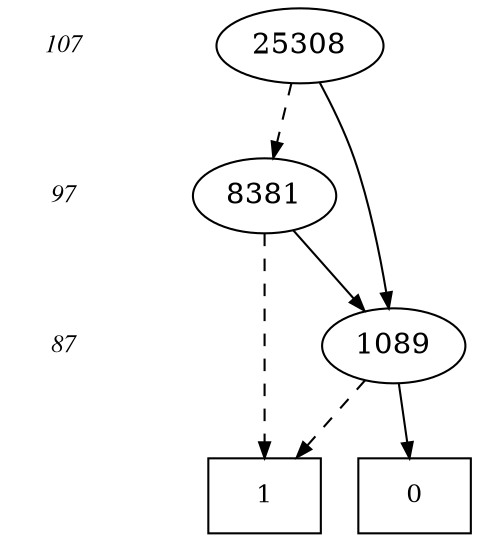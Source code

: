 digraph BDD {
center = true;
{ rank = same; { node [style=invis]; "T" };
 { node [shape=box,fontsize=12]; "0"; }
  { node [shape=box,fontsize=12]; "1"; }
}
{ rank=same; { node [shape=plaintext,fontname="Times Italic",fontsize=12] "107" };"25308";}
{ rank=same; { node [shape=plaintext,fontname="Times Italic",fontsize=12] "97" };"8381";}
{ rank=same; { node [shape=plaintext,fontname="Times Italic",fontsize=12] "87" };"1089";}
edge [style = invis]; {"107" -> "97" -> "87" -> "T"; }
"1089" -> "0" [style=solid,arrowsize=".75"];
"1089" -> "1" [style=dashed,arrowsize=".75"];
"8381" -> "1089" [style=solid,arrowsize=".75"];
"8381" -> "1" [style=dashed,arrowsize=".75"];
"25308" -> "1089" [style=solid,arrowsize=".75"];
"25308" -> "8381" [style=dashed,arrowsize=".75"];
}
